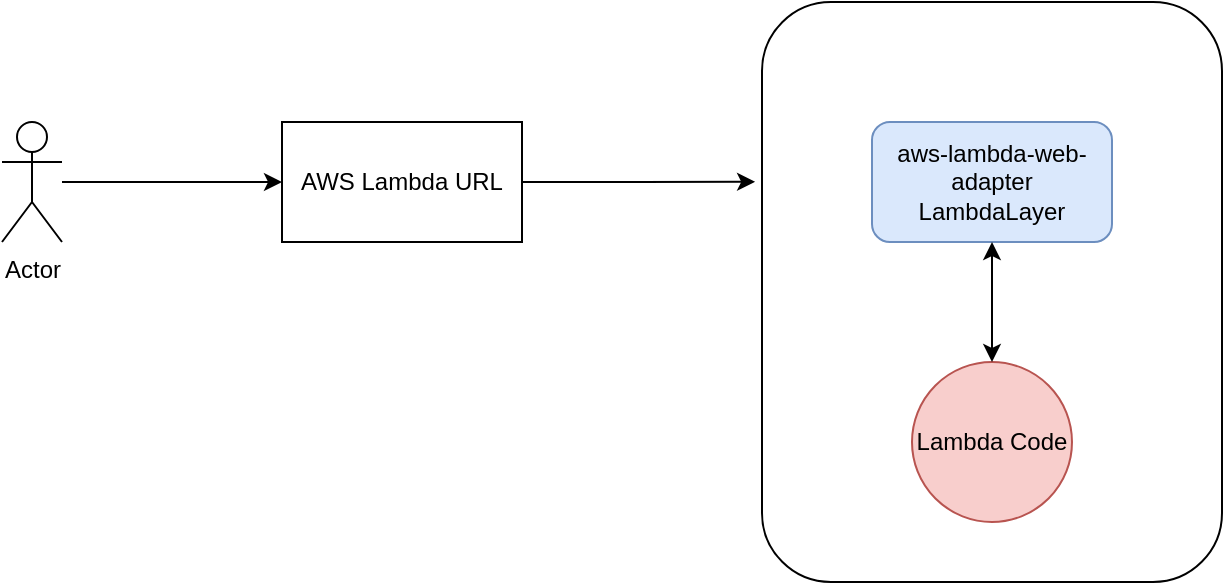 <mxfile version="23.1.4" type="github">
  <diagram name="Page-1" id="74e2e168-ea6b-b213-b513-2b3c1d86103e">
    <mxGraphModel dx="1231" dy="1112" grid="1" gridSize="10" guides="1" tooltips="1" connect="1" arrows="1" fold="1" page="1" pageScale="1" pageWidth="1100" pageHeight="850" background="none" math="0" shadow="0">
      <root>
        <mxCell id="0" />
        <mxCell id="1" parent="0" />
        <mxCell id="wItdsV6J-pdSPnJYi5Ox-3" style="edgeStyle=orthogonalEdgeStyle;rounded=0;orthogonalLoop=1;jettySize=auto;html=1;entryX=0;entryY=0.5;entryDx=0;entryDy=0;" edge="1" parent="1" source="neOREkyFO5e5M1i8Pwv_-1" target="wItdsV6J-pdSPnJYi5Ox-2">
          <mxGeometry relative="1" as="geometry" />
        </mxCell>
        <mxCell id="neOREkyFO5e5M1i8Pwv_-1" value="Actor" style="shape=umlActor;verticalLabelPosition=bottom;verticalAlign=top;html=1;outlineConnect=0;" parent="1" vertex="1">
          <mxGeometry x="150" y="100" width="30" height="60" as="geometry" />
        </mxCell>
        <mxCell id="wItdsV6J-pdSPnJYi5Ox-2" value="AWS Lambda URL" style="rounded=0;whiteSpace=wrap;html=1;" vertex="1" parent="1">
          <mxGeometry x="290" y="100" width="120" height="60" as="geometry" />
        </mxCell>
        <mxCell id="wItdsV6J-pdSPnJYi5Ox-7" style="edgeStyle=orthogonalEdgeStyle;rounded=0;orthogonalLoop=1;jettySize=auto;html=1;entryX=-0.015;entryY=0.31;entryDx=0;entryDy=0;entryPerimeter=0;" edge="1" parent="1" source="wItdsV6J-pdSPnJYi5Ox-2" target="wItdsV6J-pdSPnJYi5Ox-1">
          <mxGeometry relative="1" as="geometry" />
        </mxCell>
        <mxCell id="wItdsV6J-pdSPnJYi5Ox-8" value="" style="group" vertex="1" connectable="0" parent="1">
          <mxGeometry x="530" y="40" width="230" height="290" as="geometry" />
        </mxCell>
        <mxCell id="wItdsV6J-pdSPnJYi5Ox-1" value="" style="rounded=1;whiteSpace=wrap;html=1;" vertex="1" parent="wItdsV6J-pdSPnJYi5Ox-8">
          <mxGeometry width="230" height="290" as="geometry" />
        </mxCell>
        <mxCell id="wItdsV6J-pdSPnJYi5Ox-4" value="aws-lambda-web-adapter&lt;br&gt;LambdaLayer" style="rounded=1;whiteSpace=wrap;html=1;fillColor=#dae8fc;strokeColor=#6c8ebf;" vertex="1" parent="wItdsV6J-pdSPnJYi5Ox-8">
          <mxGeometry x="55" y="60" width="120" height="60" as="geometry" />
        </mxCell>
        <mxCell id="wItdsV6J-pdSPnJYi5Ox-5" value="Lambda Code" style="ellipse;whiteSpace=wrap;html=1;aspect=fixed;fillColor=#f8cecc;strokeColor=#b85450;" vertex="1" parent="wItdsV6J-pdSPnJYi5Ox-8">
          <mxGeometry x="75" y="180" width="80" height="80" as="geometry" />
        </mxCell>
        <mxCell id="wItdsV6J-pdSPnJYi5Ox-6" style="edgeStyle=orthogonalEdgeStyle;rounded=0;orthogonalLoop=1;jettySize=auto;html=1;endArrow=classic;endFill=1;startArrow=classic;startFill=1;" edge="1" parent="wItdsV6J-pdSPnJYi5Ox-8" source="wItdsV6J-pdSPnJYi5Ox-5" target="wItdsV6J-pdSPnJYi5Ox-4">
          <mxGeometry relative="1" as="geometry" />
        </mxCell>
      </root>
    </mxGraphModel>
  </diagram>
</mxfile>
